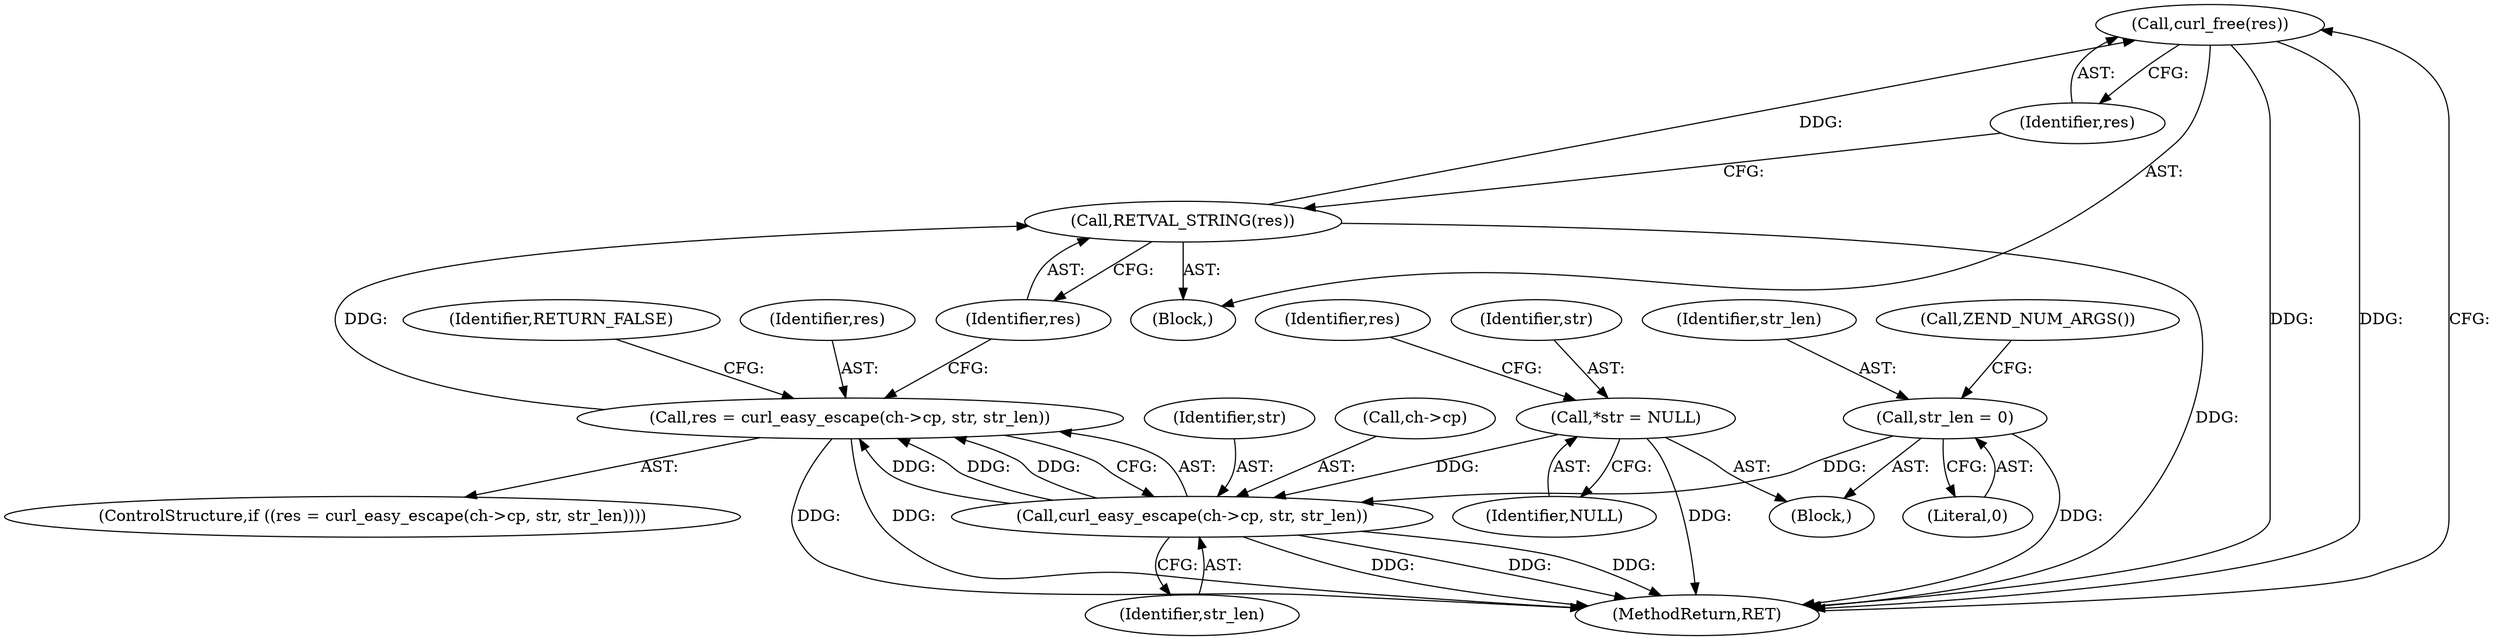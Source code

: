 digraph "1_php-src_72dbb7f416160f490c4e9987040989a10ad431c7?w=1@API" {
"1000157" [label="(Call,curl_free(res))"];
"1000155" [label="(Call,RETVAL_STRING(res))"];
"1000146" [label="(Call,res = curl_easy_escape(ch->cp, str, str_len))"];
"1000148" [label="(Call,curl_easy_escape(ch->cp, str, str_len))"];
"1000104" [label="(Call,*str = NULL)"];
"1000112" [label="(Call,str_len = 0)"];
"1000153" [label="(Identifier,str_len)"];
"1000146" [label="(Call,res = curl_easy_escape(ch->cp, str, str_len))"];
"1000148" [label="(Call,curl_easy_escape(ch->cp, str, str_len))"];
"1000152" [label="(Identifier,str)"];
"1000114" [label="(Literal,0)"];
"1000104" [label="(Call,*str = NULL)"];
"1000145" [label="(ControlStructure,if ((res = curl_easy_escape(ch->cp, str, str_len))))"];
"1000149" [label="(Call,ch->cp)"];
"1000156" [label="(Identifier,res)"];
"1000112" [label="(Call,str_len = 0)"];
"1000155" [label="(Call,RETVAL_STRING(res))"];
"1000105" [label="(Identifier,str)"];
"1000106" [label="(Identifier,NULL)"];
"1000161" [label="(Identifier,RETURN_FALSE)"];
"1000158" [label="(Identifier,res)"];
"1000102" [label="(Block,)"];
"1000120" [label="(Call,ZEND_NUM_ARGS())"];
"1000162" [label="(MethodReturn,RET)"];
"1000154" [label="(Block,)"];
"1000109" [label="(Identifier,res)"];
"1000147" [label="(Identifier,res)"];
"1000113" [label="(Identifier,str_len)"];
"1000157" [label="(Call,curl_free(res))"];
"1000157" -> "1000154"  [label="AST: "];
"1000157" -> "1000158"  [label="CFG: "];
"1000158" -> "1000157"  [label="AST: "];
"1000162" -> "1000157"  [label="CFG: "];
"1000157" -> "1000162"  [label="DDG: "];
"1000157" -> "1000162"  [label="DDG: "];
"1000155" -> "1000157"  [label="DDG: "];
"1000155" -> "1000154"  [label="AST: "];
"1000155" -> "1000156"  [label="CFG: "];
"1000156" -> "1000155"  [label="AST: "];
"1000158" -> "1000155"  [label="CFG: "];
"1000155" -> "1000162"  [label="DDG: "];
"1000146" -> "1000155"  [label="DDG: "];
"1000146" -> "1000145"  [label="AST: "];
"1000146" -> "1000148"  [label="CFG: "];
"1000147" -> "1000146"  [label="AST: "];
"1000148" -> "1000146"  [label="AST: "];
"1000156" -> "1000146"  [label="CFG: "];
"1000161" -> "1000146"  [label="CFG: "];
"1000146" -> "1000162"  [label="DDG: "];
"1000146" -> "1000162"  [label="DDG: "];
"1000148" -> "1000146"  [label="DDG: "];
"1000148" -> "1000146"  [label="DDG: "];
"1000148" -> "1000146"  [label="DDG: "];
"1000148" -> "1000153"  [label="CFG: "];
"1000149" -> "1000148"  [label="AST: "];
"1000152" -> "1000148"  [label="AST: "];
"1000153" -> "1000148"  [label="AST: "];
"1000148" -> "1000162"  [label="DDG: "];
"1000148" -> "1000162"  [label="DDG: "];
"1000148" -> "1000162"  [label="DDG: "];
"1000104" -> "1000148"  [label="DDG: "];
"1000112" -> "1000148"  [label="DDG: "];
"1000104" -> "1000102"  [label="AST: "];
"1000104" -> "1000106"  [label="CFG: "];
"1000105" -> "1000104"  [label="AST: "];
"1000106" -> "1000104"  [label="AST: "];
"1000109" -> "1000104"  [label="CFG: "];
"1000104" -> "1000162"  [label="DDG: "];
"1000112" -> "1000102"  [label="AST: "];
"1000112" -> "1000114"  [label="CFG: "];
"1000113" -> "1000112"  [label="AST: "];
"1000114" -> "1000112"  [label="AST: "];
"1000120" -> "1000112"  [label="CFG: "];
"1000112" -> "1000162"  [label="DDG: "];
}
